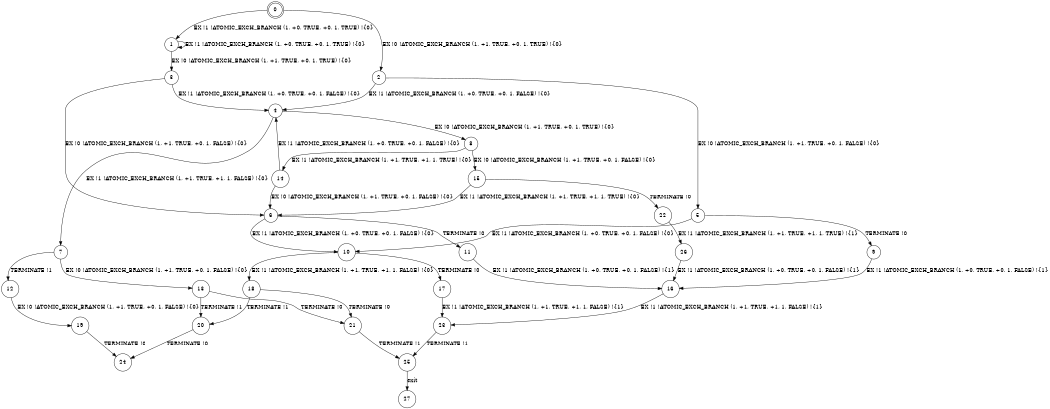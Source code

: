 digraph BCG {
size = "7, 10.5";
center = TRUE;
node [shape = circle];
0 [peripheries = 2];
0 -> 1 [label = "EX !1 !ATOMIC_EXCH_BRANCH (1, +0, TRUE, +0, 1, TRUE) !{0}"];
0 -> 2 [label = "EX !0 !ATOMIC_EXCH_BRANCH (1, +1, TRUE, +0, 1, TRUE) !{0}"];
1 -> 3 [label = "EX !0 !ATOMIC_EXCH_BRANCH (1, +1, TRUE, +0, 1, TRUE) !{0}"];
1 -> 1 [label = "EX !1 !ATOMIC_EXCH_BRANCH (1, +0, TRUE, +0, 1, TRUE) !{0}"];
2 -> 4 [label = "EX !1 !ATOMIC_EXCH_BRANCH (1, +0, TRUE, +0, 1, FALSE) !{0}"];
2 -> 5 [label = "EX !0 !ATOMIC_EXCH_BRANCH (1, +1, TRUE, +0, 1, FALSE) !{0}"];
3 -> 4 [label = "EX !1 !ATOMIC_EXCH_BRANCH (1, +0, TRUE, +0, 1, FALSE) !{0}"];
3 -> 6 [label = "EX !0 !ATOMIC_EXCH_BRANCH (1, +1, TRUE, +0, 1, FALSE) !{0}"];
4 -> 7 [label = "EX !1 !ATOMIC_EXCH_BRANCH (1, +1, TRUE, +1, 1, FALSE) !{0}"];
4 -> 8 [label = "EX !0 !ATOMIC_EXCH_BRANCH (1, +1, TRUE, +0, 1, TRUE) !{0}"];
5 -> 9 [label = "TERMINATE !0"];
5 -> 10 [label = "EX !1 !ATOMIC_EXCH_BRANCH (1, +0, TRUE, +0, 1, FALSE) !{0}"];
6 -> 11 [label = "TERMINATE !0"];
6 -> 10 [label = "EX !1 !ATOMIC_EXCH_BRANCH (1, +0, TRUE, +0, 1, FALSE) !{0}"];
7 -> 12 [label = "TERMINATE !1"];
7 -> 13 [label = "EX !0 !ATOMIC_EXCH_BRANCH (1, +1, TRUE, +0, 1, FALSE) !{0}"];
8 -> 14 [label = "EX !1 !ATOMIC_EXCH_BRANCH (1, +1, TRUE, +1, 1, TRUE) !{0}"];
8 -> 15 [label = "EX !0 !ATOMIC_EXCH_BRANCH (1, +1, TRUE, +0, 1, FALSE) !{0}"];
9 -> 16 [label = "EX !1 !ATOMIC_EXCH_BRANCH (1, +0, TRUE, +0, 1, FALSE) !{1}"];
10 -> 17 [label = "TERMINATE !0"];
10 -> 18 [label = "EX !1 !ATOMIC_EXCH_BRANCH (1, +1, TRUE, +1, 1, FALSE) !{0}"];
11 -> 16 [label = "EX !1 !ATOMIC_EXCH_BRANCH (1, +0, TRUE, +0, 1, FALSE) !{1}"];
12 -> 19 [label = "EX !0 !ATOMIC_EXCH_BRANCH (1, +1, TRUE, +0, 1, FALSE) !{0}"];
13 -> 20 [label = "TERMINATE !1"];
13 -> 21 [label = "TERMINATE !0"];
14 -> 4 [label = "EX !1 !ATOMIC_EXCH_BRANCH (1, +0, TRUE, +0, 1, FALSE) !{0}"];
14 -> 6 [label = "EX !0 !ATOMIC_EXCH_BRANCH (1, +1, TRUE, +0, 1, FALSE) !{0}"];
15 -> 22 [label = "TERMINATE !0"];
15 -> 6 [label = "EX !1 !ATOMIC_EXCH_BRANCH (1, +1, TRUE, +1, 1, TRUE) !{0}"];
16 -> 23 [label = "EX !1 !ATOMIC_EXCH_BRANCH (1, +1, TRUE, +1, 1, FALSE) !{1}"];
17 -> 23 [label = "EX !1 !ATOMIC_EXCH_BRANCH (1, +1, TRUE, +1, 1, FALSE) !{1}"];
18 -> 20 [label = "TERMINATE !1"];
18 -> 21 [label = "TERMINATE !0"];
19 -> 24 [label = "TERMINATE !0"];
20 -> 24 [label = "TERMINATE !0"];
21 -> 25 [label = "TERMINATE !1"];
22 -> 26 [label = "EX !1 !ATOMIC_EXCH_BRANCH (1, +1, TRUE, +1, 1, TRUE) !{1}"];
23 -> 25 [label = "TERMINATE !1"];
25 -> 27 [label = "exit"];
26 -> 16 [label = "EX !1 !ATOMIC_EXCH_BRANCH (1, +0, TRUE, +0, 1, FALSE) !{1}"];
}
